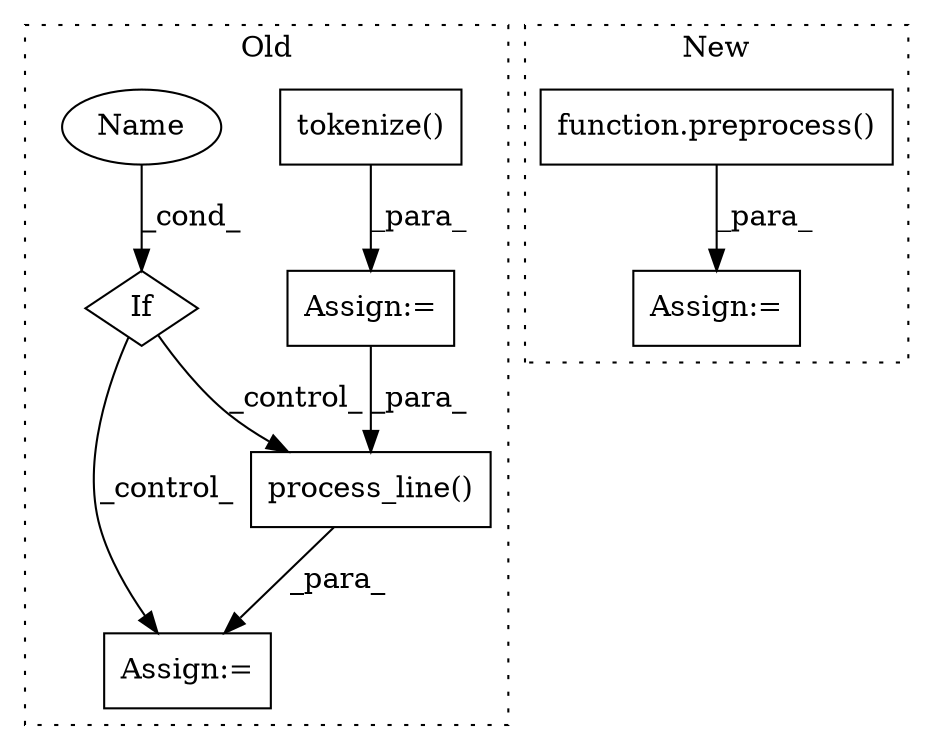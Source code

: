 digraph G {
subgraph cluster0 {
1 [label="If" a="96" s="2458" l="3" shape="diamond"];
3 [label="Assign:=" a="68" s="2490" l="3" shape="box"];
4 [label="tokenize()" a="75" s="2400,2431" l="24,18" shape="box"];
5 [label="Name" a="87" s="2461" l="8" shape="ellipse"];
6 [label="process_line()" a="75" s="2493,2522" l="22,1" shape="box"];
7 [label="Assign:=" a="68" s="2397" l="3" shape="box"];
label = "Old";
style="dotted";
}
subgraph cluster1 {
2 [label="function.preprocess()" a="75" s="4101,4119" l="11,1" shape="box"];
8 [label="Assign:=" a="68" s="4098" l="3" shape="box"];
label = "New";
style="dotted";
}
1 -> 6 [label="_control_"];
1 -> 3 [label="_control_"];
2 -> 8 [label="_para_"];
4 -> 7 [label="_para_"];
5 -> 1 [label="_cond_"];
6 -> 3 [label="_para_"];
7 -> 6 [label="_para_"];
}